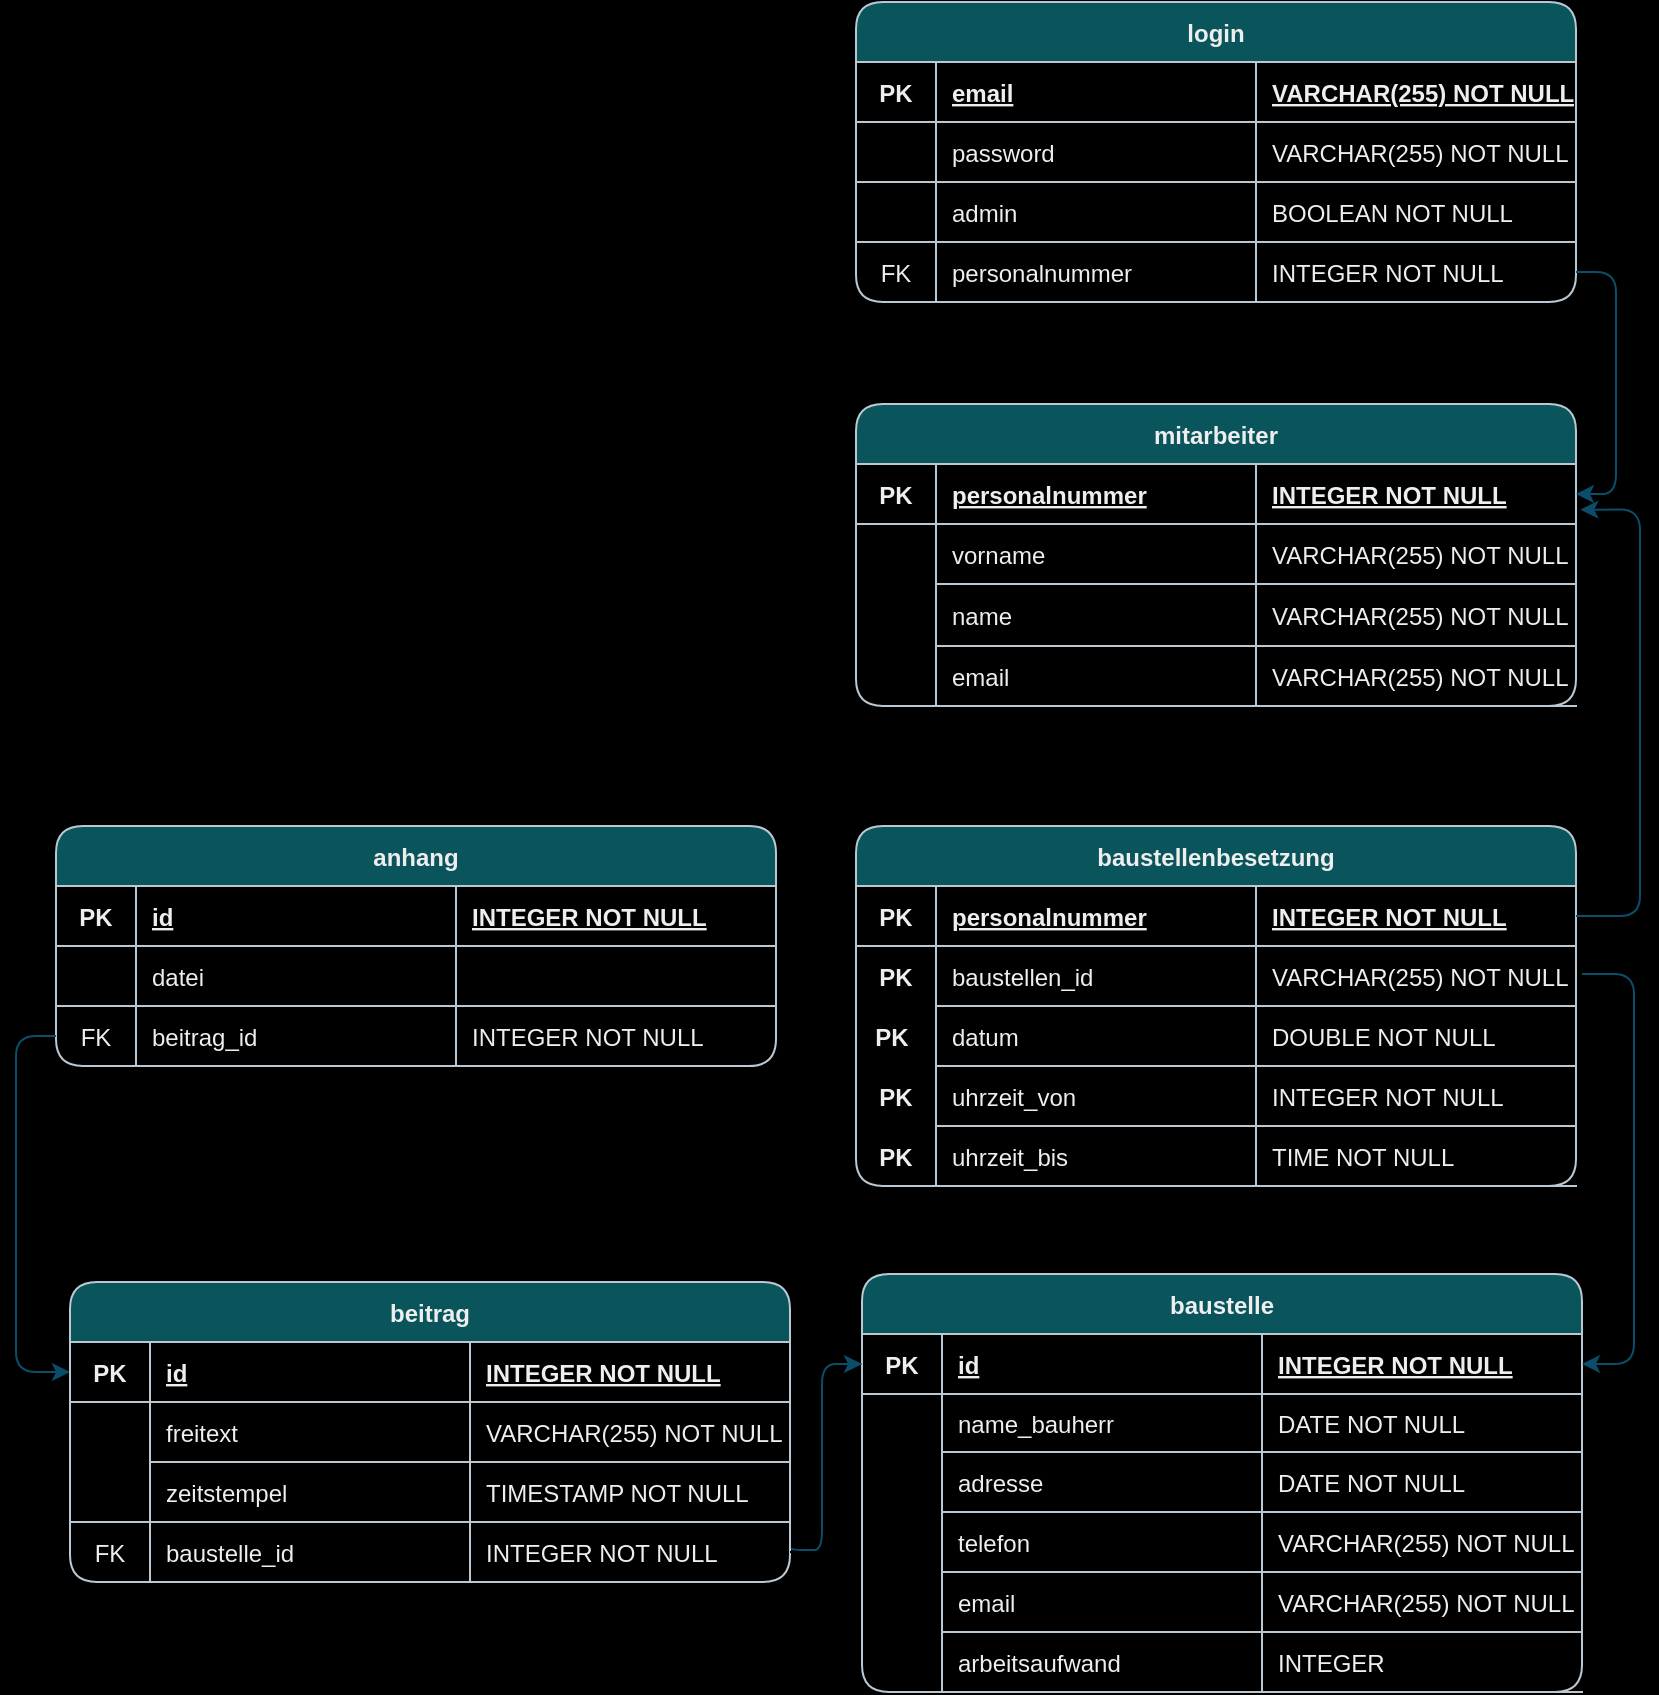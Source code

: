 <mxfile version="24.4.0" type="device">
  <diagram id="R2lEEEUBdFMjLlhIrx00" name="Page-1">
    <mxGraphModel dx="1972" dy="658" grid="0" gridSize="10" guides="1" tooltips="1" connect="1" arrows="1" fold="1" page="1" pageScale="1" pageWidth="850" pageHeight="1100" background="#000000" math="0" shadow="0" extFonts="Permanent Marker^https://fonts.googleapis.com/css?family=Permanent+Marker">
      <root>
        <mxCell id="0" />
        <mxCell id="1" parent="0" />
        <mxCell id="C-vyLk0tnHw3VtMMgP7b-23" value="baustellenbesetzung" style="shape=table;startSize=30;container=1;collapsible=1;childLayout=tableLayout;fixedRows=1;rowLines=0;fontStyle=1;align=center;resizeLast=1;rounded=1;labelBackgroundColor=none;fillColor=#09555B;strokeColor=#BAC8D3;fontColor=#EEEEEE;" parent="1" vertex="1">
          <mxGeometry x="-413" y="439" width="360" height="180" as="geometry" />
        </mxCell>
        <mxCell id="C-vyLk0tnHw3VtMMgP7b-24" value="" style="shape=partialRectangle;collapsible=0;dropTarget=0;pointerEvents=0;fillColor=none;points=[[0,0.5],[1,0.5]];portConstraint=eastwest;top=0;left=0;right=0;bottom=1;rounded=1;labelBackgroundColor=none;strokeColor=#BAC8D3;fontColor=#EEEEEE;" parent="C-vyLk0tnHw3VtMMgP7b-23" vertex="1">
          <mxGeometry y="30" width="360" height="30" as="geometry" />
        </mxCell>
        <mxCell id="C-vyLk0tnHw3VtMMgP7b-25" value="PK" style="shape=partialRectangle;overflow=hidden;connectable=0;fillColor=none;top=0;left=0;bottom=0;right=0;fontStyle=1;rounded=1;labelBackgroundColor=none;strokeColor=#BAC8D3;fontColor=#EEEEEE;" parent="C-vyLk0tnHw3VtMMgP7b-24" vertex="1">
          <mxGeometry width="40" height="30" as="geometry">
            <mxRectangle width="40" height="30" as="alternateBounds" />
          </mxGeometry>
        </mxCell>
        <mxCell id="C-vyLk0tnHw3VtMMgP7b-26" value="personalnummer" style="shape=partialRectangle;overflow=hidden;connectable=0;fillColor=none;top=0;left=0;bottom=0;right=0;align=left;spacingLeft=6;fontStyle=5;rounded=1;labelBackgroundColor=none;strokeColor=#BAC8D3;fontColor=#EEEEEE;" parent="C-vyLk0tnHw3VtMMgP7b-24" vertex="1">
          <mxGeometry x="40" width="160" height="30" as="geometry">
            <mxRectangle width="160" height="30" as="alternateBounds" />
          </mxGeometry>
        </mxCell>
        <mxCell id="0Zc_X7VFtbsIsA87Lz19-14" value="INTEGER NOT NULL" style="shape=partialRectangle;overflow=hidden;connectable=0;fillColor=none;top=0;left=0;bottom=0;right=0;align=left;spacingLeft=6;fontStyle=5;rounded=1;labelBackgroundColor=none;strokeColor=#BAC8D3;fontColor=#EEEEEE;" parent="C-vyLk0tnHw3VtMMgP7b-24" vertex="1">
          <mxGeometry x="200" width="160" height="30" as="geometry">
            <mxRectangle width="160" height="30" as="alternateBounds" />
          </mxGeometry>
        </mxCell>
        <mxCell id="C-vyLk0tnHw3VtMMgP7b-27" value="" style="shape=partialRectangle;collapsible=0;dropTarget=0;pointerEvents=0;fillColor=none;points=[[0,0.5],[1,0.5]];portConstraint=eastwest;top=0;left=0;right=0;bottom=0;rounded=1;labelBackgroundColor=none;strokeColor=#BAC8D3;fontColor=#EEEEEE;" parent="C-vyLk0tnHw3VtMMgP7b-23" vertex="1">
          <mxGeometry y="60" width="360" height="30" as="geometry" />
        </mxCell>
        <mxCell id="C-vyLk0tnHw3VtMMgP7b-28" value="" style="shape=partialRectangle;overflow=hidden;connectable=0;fillColor=none;top=0;left=0;bottom=0;right=0;rounded=1;labelBackgroundColor=none;strokeColor=#BAC8D3;fontColor=#EEEEEE;" parent="C-vyLk0tnHw3VtMMgP7b-27" vertex="1">
          <mxGeometry width="40" height="30" as="geometry">
            <mxRectangle width="40" height="30" as="alternateBounds" />
          </mxGeometry>
        </mxCell>
        <mxCell id="C-vyLk0tnHw3VtMMgP7b-29" value="baustellen_id" style="shape=partialRectangle;overflow=hidden;connectable=0;fillColor=none;top=0;left=0;bottom=1;right=0;align=left;spacingLeft=6;rounded=1;labelBackgroundColor=none;strokeColor=#BAC8D3;fontColor=#EEEEEE;" parent="C-vyLk0tnHw3VtMMgP7b-27" vertex="1">
          <mxGeometry x="40" width="160" height="30" as="geometry">
            <mxRectangle width="160" height="30" as="alternateBounds" />
          </mxGeometry>
        </mxCell>
        <mxCell id="0Zc_X7VFtbsIsA87Lz19-15" value="VARCHAR(255) NOT NULL" style="shape=partialRectangle;overflow=hidden;connectable=0;fillColor=none;top=0;left=0;bottom=1;right=0;align=left;spacingLeft=6;rounded=1;labelBackgroundColor=none;strokeColor=#BAC8D3;fontColor=#EEEEEE;" parent="C-vyLk0tnHw3VtMMgP7b-27" vertex="1">
          <mxGeometry x="200" width="160" height="30" as="geometry">
            <mxRectangle width="160" height="30" as="alternateBounds" />
          </mxGeometry>
        </mxCell>
        <mxCell id="0Zc_X7VFtbsIsA87Lz19-5" style="shape=partialRectangle;collapsible=0;dropTarget=0;pointerEvents=0;fillColor=none;points=[[0,0.5],[1,0.5]];portConstraint=eastwest;top=0;left=0;right=0;bottom=0;rounded=1;labelBackgroundColor=none;strokeColor=#BAC8D3;fontColor=#EEEEEE;" parent="C-vyLk0tnHw3VtMMgP7b-23" vertex="1">
          <mxGeometry y="90" width="360" height="30" as="geometry" />
        </mxCell>
        <mxCell id="0Zc_X7VFtbsIsA87Lz19-6" style="shape=partialRectangle;overflow=hidden;connectable=0;fillColor=none;top=0;left=0;bottom=0;right=0;rounded=1;labelBackgroundColor=none;strokeColor=#BAC8D3;fontColor=#EEEEEE;" parent="0Zc_X7VFtbsIsA87Lz19-5" vertex="1">
          <mxGeometry width="40" height="30" as="geometry">
            <mxRectangle width="40" height="30" as="alternateBounds" />
          </mxGeometry>
        </mxCell>
        <mxCell id="0Zc_X7VFtbsIsA87Lz19-7" value="datum" style="shape=partialRectangle;overflow=hidden;connectable=0;fillColor=none;top=0;left=1;bottom=1;right=0;align=left;spacingLeft=6;rounded=1;labelBackgroundColor=none;strokeColor=#BAC8D3;fontColor=#EEEEEE;" parent="0Zc_X7VFtbsIsA87Lz19-5" vertex="1">
          <mxGeometry x="40" width="160" height="30" as="geometry">
            <mxRectangle width="160" height="30" as="alternateBounds" />
          </mxGeometry>
        </mxCell>
        <mxCell id="0Zc_X7VFtbsIsA87Lz19-16" value="DOUBLE NOT NULL" style="shape=partialRectangle;overflow=hidden;connectable=0;fillColor=none;top=0;left=1;bottom=1;right=0;align=left;spacingLeft=6;rounded=1;labelBackgroundColor=none;strokeColor=#BAC8D3;fontColor=#EEEEEE;" parent="0Zc_X7VFtbsIsA87Lz19-5" vertex="1">
          <mxGeometry x="200" width="160" height="30" as="geometry">
            <mxRectangle width="160" height="30" as="alternateBounds" />
          </mxGeometry>
        </mxCell>
        <mxCell id="VGB2g7cjxylhsWKCkEND-68" style="shape=partialRectangle;collapsible=0;dropTarget=0;pointerEvents=0;fillColor=none;points=[[0,0.5],[1,0.5]];portConstraint=eastwest;top=0;left=0;right=0;bottom=0;rounded=1;labelBackgroundColor=none;strokeColor=#BAC8D3;fontColor=#EEEEEE;" parent="C-vyLk0tnHw3VtMMgP7b-23" vertex="1">
          <mxGeometry y="120" width="360" height="30" as="geometry" />
        </mxCell>
        <mxCell id="VGB2g7cjxylhsWKCkEND-69" style="shape=partialRectangle;overflow=hidden;connectable=0;fillColor=none;top=0;left=0;bottom=0;right=0;rounded=1;labelBackgroundColor=none;strokeColor=#BAC8D3;fontColor=#EEEEEE;" parent="VGB2g7cjxylhsWKCkEND-68" vertex="1">
          <mxGeometry width="40" height="30" as="geometry">
            <mxRectangle width="40" height="30" as="alternateBounds" />
          </mxGeometry>
        </mxCell>
        <mxCell id="VGB2g7cjxylhsWKCkEND-70" value="uhrzeit_von" style="shape=partialRectangle;overflow=hidden;connectable=0;fillColor=none;top=0;left=1;bottom=1;right=0;align=left;spacingLeft=6;rounded=1;labelBackgroundColor=none;strokeColor=#BAC8D3;fontColor=#EEEEEE;" parent="VGB2g7cjxylhsWKCkEND-68" vertex="1">
          <mxGeometry x="40" width="160" height="30" as="geometry">
            <mxRectangle width="160" height="30" as="alternateBounds" />
          </mxGeometry>
        </mxCell>
        <mxCell id="VGB2g7cjxylhsWKCkEND-71" value="INTEGER NOT NULL" style="shape=partialRectangle;overflow=hidden;connectable=0;fillColor=none;top=0;left=1;bottom=1;right=0;align=left;spacingLeft=6;rounded=1;labelBackgroundColor=none;strokeColor=#BAC8D3;fontColor=#EEEEEE;" parent="VGB2g7cjxylhsWKCkEND-68" vertex="1">
          <mxGeometry x="200" width="160" height="30" as="geometry">
            <mxRectangle width="160" height="30" as="alternateBounds" />
          </mxGeometry>
        </mxCell>
        <mxCell id="0Zc_X7VFtbsIsA87Lz19-8" style="shape=partialRectangle;collapsible=0;dropTarget=0;pointerEvents=0;fillColor=none;points=[[0,0.5],[1,0.5]];portConstraint=eastwest;top=0;left=0;right=0;bottom=0;rounded=1;labelBackgroundColor=none;strokeColor=#BAC8D3;fontColor=#EEEEEE;" parent="C-vyLk0tnHw3VtMMgP7b-23" vertex="1">
          <mxGeometry y="150" width="360" height="30" as="geometry" />
        </mxCell>
        <mxCell id="0Zc_X7VFtbsIsA87Lz19-9" style="shape=partialRectangle;overflow=hidden;connectable=0;fillColor=none;top=0;left=0;bottom=0;right=0;rounded=1;labelBackgroundColor=none;strokeColor=#BAC8D3;fontColor=#EEEEEE;" parent="0Zc_X7VFtbsIsA87Lz19-8" vertex="1">
          <mxGeometry width="40" height="30" as="geometry">
            <mxRectangle width="40" height="30" as="alternateBounds" />
          </mxGeometry>
        </mxCell>
        <mxCell id="0Zc_X7VFtbsIsA87Lz19-10" value="uhrzeit_bis" style="shape=partialRectangle;overflow=hidden;connectable=0;fillColor=none;top=0;left=0;bottom=1;right=0;align=left;spacingLeft=6;rounded=1;labelBackgroundColor=none;strokeColor=#BAC8D3;fontColor=#EEEEEE;" parent="0Zc_X7VFtbsIsA87Lz19-8" vertex="1">
          <mxGeometry x="40" width="160" height="30" as="geometry">
            <mxRectangle width="160" height="30" as="alternateBounds" />
          </mxGeometry>
        </mxCell>
        <mxCell id="0Zc_X7VFtbsIsA87Lz19-17" value="TIME NOT NULL" style="shape=partialRectangle;overflow=hidden;connectable=0;fillColor=none;top=0;left=0;bottom=1;right=0;align=left;spacingLeft=6;rounded=1;labelBackgroundColor=none;strokeColor=#BAC8D3;fontColor=#EEEEEE;" parent="0Zc_X7VFtbsIsA87Lz19-8" vertex="1">
          <mxGeometry x="200" width="160" height="30" as="geometry">
            <mxRectangle width="160" height="30" as="alternateBounds" />
          </mxGeometry>
        </mxCell>
        <mxCell id="0Zc_X7VFtbsIsA87Lz19-22" value="login" style="shape=table;startSize=30;container=1;collapsible=1;childLayout=tableLayout;fixedRows=1;rowLines=0;fontStyle=1;align=center;resizeLast=1;rounded=1;labelBackgroundColor=none;fillColor=#09555B;strokeColor=#BAC8D3;fontColor=#EEEEEE;" parent="1" vertex="1">
          <mxGeometry x="-413" y="27" width="360" height="150" as="geometry" />
        </mxCell>
        <mxCell id="0Zc_X7VFtbsIsA87Lz19-23" value="" style="shape=partialRectangle;collapsible=0;dropTarget=0;pointerEvents=0;fillColor=none;points=[[0,0.5],[1,0.5]];portConstraint=eastwest;top=0;left=0;right=0;bottom=1;rounded=1;labelBackgroundColor=none;strokeColor=#BAC8D3;fontColor=#EEEEEE;" parent="0Zc_X7VFtbsIsA87Lz19-22" vertex="1">
          <mxGeometry y="30" width="360" height="30" as="geometry" />
        </mxCell>
        <mxCell id="0Zc_X7VFtbsIsA87Lz19-24" value="PK" style="shape=partialRectangle;overflow=hidden;connectable=0;fillColor=none;top=0;left=0;bottom=0;right=0;fontStyle=1;rounded=1;labelBackgroundColor=none;strokeColor=#BAC8D3;fontColor=#EEEEEE;" parent="0Zc_X7VFtbsIsA87Lz19-23" vertex="1">
          <mxGeometry width="40" height="30" as="geometry">
            <mxRectangle width="40" height="30" as="alternateBounds" />
          </mxGeometry>
        </mxCell>
        <mxCell id="0Zc_X7VFtbsIsA87Lz19-25" value="email" style="shape=partialRectangle;overflow=hidden;connectable=0;fillColor=none;top=0;left=0;bottom=0;right=0;align=left;spacingLeft=6;fontStyle=5;rounded=1;labelBackgroundColor=none;strokeColor=#BAC8D3;fontColor=#EEEEEE;" parent="0Zc_X7VFtbsIsA87Lz19-23" vertex="1">
          <mxGeometry x="40" width="160" height="30" as="geometry">
            <mxRectangle width="160" height="30" as="alternateBounds" />
          </mxGeometry>
        </mxCell>
        <mxCell id="0Zc_X7VFtbsIsA87Lz19-26" value="VARCHAR(255) NOT NULL" style="shape=partialRectangle;overflow=hidden;connectable=0;fillColor=none;top=0;left=0;bottom=0;right=0;align=left;spacingLeft=6;fontStyle=5;rounded=1;labelBackgroundColor=none;strokeColor=#BAC8D3;fontColor=#EEEEEE;" parent="0Zc_X7VFtbsIsA87Lz19-23" vertex="1">
          <mxGeometry x="200" width="160" height="30" as="geometry">
            <mxRectangle width="160" height="30" as="alternateBounds" />
          </mxGeometry>
        </mxCell>
        <mxCell id="0Zc_X7VFtbsIsA87Lz19-27" value="" style="shape=partialRectangle;collapsible=0;dropTarget=0;pointerEvents=0;fillColor=none;points=[[0,0.5],[1,0.5]];portConstraint=eastwest;top=0;left=0;right=0;bottom=0;rounded=1;labelBackgroundColor=none;strokeColor=#BAC8D3;fontColor=#EEEEEE;" parent="0Zc_X7VFtbsIsA87Lz19-22" vertex="1">
          <mxGeometry y="60" width="360" height="30" as="geometry" />
        </mxCell>
        <mxCell id="0Zc_X7VFtbsIsA87Lz19-28" value="" style="shape=partialRectangle;overflow=hidden;connectable=0;fillColor=none;top=0;left=0;bottom=0;right=0;rounded=1;labelBackgroundColor=none;strokeColor=#BAC8D3;fontColor=#EEEEEE;" parent="0Zc_X7VFtbsIsA87Lz19-27" vertex="1">
          <mxGeometry width="40" height="30" as="geometry">
            <mxRectangle width="40" height="30" as="alternateBounds" />
          </mxGeometry>
        </mxCell>
        <mxCell id="0Zc_X7VFtbsIsA87Lz19-29" value="password" style="shape=partialRectangle;overflow=hidden;connectable=0;fillColor=none;top=0;left=0;bottom=1;right=0;align=left;spacingLeft=6;rounded=1;labelBackgroundColor=none;strokeColor=#BAC8D3;fontColor=#EEEEEE;" parent="0Zc_X7VFtbsIsA87Lz19-27" vertex="1">
          <mxGeometry x="40" width="160" height="30" as="geometry">
            <mxRectangle width="160" height="30" as="alternateBounds" />
          </mxGeometry>
        </mxCell>
        <mxCell id="0Zc_X7VFtbsIsA87Lz19-30" value="VARCHAR(255) NOT NULL" style="shape=partialRectangle;overflow=hidden;connectable=0;fillColor=none;top=0;left=0;bottom=0;right=0;align=left;spacingLeft=6;rounded=1;labelBackgroundColor=none;strokeColor=#BAC8D3;fontColor=#EEEEEE;" parent="0Zc_X7VFtbsIsA87Lz19-27" vertex="1">
          <mxGeometry x="200" width="160" height="30" as="geometry">
            <mxRectangle width="160" height="30" as="alternateBounds" />
          </mxGeometry>
        </mxCell>
        <mxCell id="MoYVeLW_fNmjPZLCj1pg-9" style="shape=partialRectangle;collapsible=0;dropTarget=0;pointerEvents=0;fillColor=none;points=[[0,0.5],[1,0.5]];portConstraint=eastwest;top=0;left=0;right=0;bottom=0;rounded=1;labelBackgroundColor=none;strokeColor=#BAC8D3;fontColor=#EEEEEE;" parent="0Zc_X7VFtbsIsA87Lz19-22" vertex="1">
          <mxGeometry y="90" width="360" height="30" as="geometry" />
        </mxCell>
        <mxCell id="MoYVeLW_fNmjPZLCj1pg-10" style="shape=partialRectangle;overflow=hidden;connectable=0;fillColor=none;top=1;left=0;bottom=0;right=0;rounded=1;labelBackgroundColor=none;strokeColor=#BAC8D3;fontColor=#EEEEEE;" parent="MoYVeLW_fNmjPZLCj1pg-9" vertex="1">
          <mxGeometry width="40" height="30" as="geometry">
            <mxRectangle width="40" height="30" as="alternateBounds" />
          </mxGeometry>
        </mxCell>
        <mxCell id="MoYVeLW_fNmjPZLCj1pg-11" value="admin" style="shape=partialRectangle;overflow=hidden;connectable=0;fillColor=none;top=1;left=0;bottom=1;right=0;align=left;spacingLeft=6;rounded=1;labelBackgroundColor=none;strokeColor=#BAC8D3;fontColor=#EEEEEE;" parent="MoYVeLW_fNmjPZLCj1pg-9" vertex="1">
          <mxGeometry x="40" width="160" height="30" as="geometry">
            <mxRectangle width="160" height="30" as="alternateBounds" />
          </mxGeometry>
        </mxCell>
        <mxCell id="MoYVeLW_fNmjPZLCj1pg-12" value="BOOLEAN NOT NULL" style="shape=partialRectangle;overflow=hidden;connectable=0;fillColor=none;top=1;left=0;bottom=0;right=0;align=left;spacingLeft=6;rounded=1;labelBackgroundColor=none;strokeColor=#BAC8D3;fontColor=#EEEEEE;" parent="MoYVeLW_fNmjPZLCj1pg-9" vertex="1">
          <mxGeometry x="200" width="160" height="30" as="geometry">
            <mxRectangle width="160" height="30" as="alternateBounds" />
          </mxGeometry>
        </mxCell>
        <mxCell id="MoYVeLW_fNmjPZLCj1pg-5" style="shape=partialRectangle;collapsible=0;dropTarget=0;pointerEvents=0;fillColor=none;points=[[0,0.5],[1,0.5]];portConstraint=eastwest;top=0;left=0;right=0;bottom=0;rounded=1;labelBackgroundColor=none;strokeColor=#BAC8D3;fontColor=#EEEEEE;" parent="0Zc_X7VFtbsIsA87Lz19-22" vertex="1">
          <mxGeometry y="120" width="360" height="30" as="geometry" />
        </mxCell>
        <mxCell id="MoYVeLW_fNmjPZLCj1pg-6" value="FK" style="shape=partialRectangle;overflow=hidden;connectable=0;fillColor=none;top=1;left=0;bottom=0;right=0;rounded=1;labelBackgroundColor=none;strokeColor=#BAC8D3;fontColor=#EEEEEE;" parent="MoYVeLW_fNmjPZLCj1pg-5" vertex="1">
          <mxGeometry width="40" height="30" as="geometry">
            <mxRectangle width="40" height="30" as="alternateBounds" />
          </mxGeometry>
        </mxCell>
        <mxCell id="MoYVeLW_fNmjPZLCj1pg-7" value="personalnummer" style="shape=partialRectangle;overflow=hidden;connectable=0;fillColor=none;top=1;left=0;bottom=1;right=0;align=left;spacingLeft=6;rounded=1;labelBackgroundColor=none;strokeColor=#BAC8D3;fontColor=#EEEEEE;" parent="MoYVeLW_fNmjPZLCj1pg-5" vertex="1">
          <mxGeometry x="40" width="160" height="30" as="geometry">
            <mxRectangle width="160" height="30" as="alternateBounds" />
          </mxGeometry>
        </mxCell>
        <mxCell id="MoYVeLW_fNmjPZLCj1pg-8" value="INTEGER NOT NULL" style="shape=partialRectangle;overflow=hidden;connectable=0;fillColor=none;top=1;left=0;bottom=0;right=0;align=left;spacingLeft=6;rounded=1;labelBackgroundColor=none;strokeColor=#BAC8D3;fontColor=#EEEEEE;" parent="MoYVeLW_fNmjPZLCj1pg-5" vertex="1">
          <mxGeometry x="200" width="160" height="30" as="geometry">
            <mxRectangle width="160" height="30" as="alternateBounds" />
          </mxGeometry>
        </mxCell>
        <mxCell id="0Zc_X7VFtbsIsA87Lz19-43" value="mitarbeiter" style="shape=table;startSize=30;container=1;collapsible=1;childLayout=tableLayout;fixedRows=1;rowLines=0;fontStyle=1;align=center;resizeLast=1;rounded=1;labelBackgroundColor=none;fillColor=#09555B;strokeColor=#BAC8D3;fontColor=#EEEEEE;" parent="1" vertex="1">
          <mxGeometry x="-413" y="228" width="360" height="151" as="geometry" />
        </mxCell>
        <mxCell id="0Zc_X7VFtbsIsA87Lz19-44" value="" style="shape=partialRectangle;collapsible=0;dropTarget=0;pointerEvents=0;fillColor=none;points=[[0,0.5],[1,0.5]];portConstraint=eastwest;top=0;left=0;right=0;bottom=1;rounded=1;labelBackgroundColor=none;strokeColor=#BAC8D3;fontColor=#EEEEEE;" parent="0Zc_X7VFtbsIsA87Lz19-43" vertex="1">
          <mxGeometry y="30" width="360" height="30" as="geometry" />
        </mxCell>
        <mxCell id="0Zc_X7VFtbsIsA87Lz19-45" value="PK" style="shape=partialRectangle;overflow=hidden;connectable=0;fillColor=none;top=0;left=0;bottom=0;right=0;fontStyle=1;rounded=1;labelBackgroundColor=none;strokeColor=#BAC8D3;fontColor=#EEEEEE;" parent="0Zc_X7VFtbsIsA87Lz19-44" vertex="1">
          <mxGeometry width="40" height="30" as="geometry">
            <mxRectangle width="40" height="30" as="alternateBounds" />
          </mxGeometry>
        </mxCell>
        <mxCell id="0Zc_X7VFtbsIsA87Lz19-46" value="personalnummer" style="shape=partialRectangle;overflow=hidden;connectable=0;fillColor=none;top=0;left=0;bottom=0;right=0;align=left;spacingLeft=6;fontStyle=5;rounded=1;labelBackgroundColor=none;strokeColor=#BAC8D3;fontColor=#EEEEEE;" parent="0Zc_X7VFtbsIsA87Lz19-44" vertex="1">
          <mxGeometry x="40" width="160" height="30" as="geometry">
            <mxRectangle width="160" height="30" as="alternateBounds" />
          </mxGeometry>
        </mxCell>
        <mxCell id="0Zc_X7VFtbsIsA87Lz19-47" value="INTEGER NOT NULL" style="shape=partialRectangle;overflow=hidden;connectable=0;fillColor=none;top=0;left=0;bottom=0;right=0;align=left;spacingLeft=6;fontStyle=5;rounded=1;labelBackgroundColor=none;strokeColor=#BAC8D3;fontColor=#EEEEEE;" parent="0Zc_X7VFtbsIsA87Lz19-44" vertex="1">
          <mxGeometry x="200" width="160" height="30" as="geometry">
            <mxRectangle width="160" height="30" as="alternateBounds" />
          </mxGeometry>
        </mxCell>
        <mxCell id="0Zc_X7VFtbsIsA87Lz19-48" value="" style="shape=partialRectangle;collapsible=0;dropTarget=0;pointerEvents=0;fillColor=none;points=[[0,0.5],[1,0.5]];portConstraint=eastwest;top=0;left=0;right=0;bottom=0;rounded=1;labelBackgroundColor=none;strokeColor=#BAC8D3;fontColor=#EEEEEE;" parent="0Zc_X7VFtbsIsA87Lz19-43" vertex="1">
          <mxGeometry y="60" width="360" height="30" as="geometry" />
        </mxCell>
        <mxCell id="0Zc_X7VFtbsIsA87Lz19-49" value="" style="shape=partialRectangle;overflow=hidden;connectable=0;fillColor=none;top=0;left=0;bottom=0;right=0;rounded=1;labelBackgroundColor=none;strokeColor=#BAC8D3;fontColor=#EEEEEE;" parent="0Zc_X7VFtbsIsA87Lz19-48" vertex="1">
          <mxGeometry width="40" height="30" as="geometry">
            <mxRectangle width="40" height="30" as="alternateBounds" />
          </mxGeometry>
        </mxCell>
        <mxCell id="0Zc_X7VFtbsIsA87Lz19-50" value="vorname" style="shape=partialRectangle;overflow=hidden;connectable=0;fillColor=none;top=0;left=0;bottom=1;right=0;align=left;spacingLeft=6;rounded=1;labelBackgroundColor=none;strokeColor=#BAC8D3;fontColor=#EEEEEE;" parent="0Zc_X7VFtbsIsA87Lz19-48" vertex="1">
          <mxGeometry x="40" width="160" height="30" as="geometry">
            <mxRectangle width="160" height="30" as="alternateBounds" />
          </mxGeometry>
        </mxCell>
        <mxCell id="0Zc_X7VFtbsIsA87Lz19-51" value="VARCHAR(255) NOT NULL" style="shape=partialRectangle;overflow=hidden;connectable=0;fillColor=none;top=0;left=0;bottom=1;right=0;align=left;spacingLeft=6;rounded=1;labelBackgroundColor=none;strokeColor=#BAC8D3;fontColor=#EEEEEE;" parent="0Zc_X7VFtbsIsA87Lz19-48" vertex="1">
          <mxGeometry x="200" width="160" height="30" as="geometry">
            <mxRectangle width="160" height="30" as="alternateBounds" />
          </mxGeometry>
        </mxCell>
        <mxCell id="0Zc_X7VFtbsIsA87Lz19-52" style="shape=partialRectangle;collapsible=0;dropTarget=0;pointerEvents=0;fillColor=none;points=[[0,0.5],[1,0.5]];portConstraint=eastwest;top=0;left=0;right=0;bottom=0;rounded=1;labelBackgroundColor=none;strokeColor=#BAC8D3;fontColor=#EEEEEE;" parent="0Zc_X7VFtbsIsA87Lz19-43" vertex="1">
          <mxGeometry y="90" width="360" height="31" as="geometry" />
        </mxCell>
        <mxCell id="0Zc_X7VFtbsIsA87Lz19-53" style="shape=partialRectangle;overflow=hidden;connectable=0;fillColor=none;top=0;left=0;bottom=0;right=0;rounded=1;labelBackgroundColor=none;strokeColor=#BAC8D3;fontColor=#EEEEEE;" parent="0Zc_X7VFtbsIsA87Lz19-52" vertex="1">
          <mxGeometry width="40" height="31" as="geometry">
            <mxRectangle width="40" height="31" as="alternateBounds" />
          </mxGeometry>
        </mxCell>
        <mxCell id="0Zc_X7VFtbsIsA87Lz19-54" value="name" style="shape=partialRectangle;overflow=hidden;connectable=0;fillColor=none;top=0;left=1;bottom=1;right=0;align=left;spacingLeft=6;rounded=1;labelBackgroundColor=none;strokeColor=#BAC8D3;fontColor=#EEEEEE;" parent="0Zc_X7VFtbsIsA87Lz19-52" vertex="1">
          <mxGeometry x="40" width="160" height="31" as="geometry">
            <mxRectangle width="160" height="31" as="alternateBounds" />
          </mxGeometry>
        </mxCell>
        <mxCell id="0Zc_X7VFtbsIsA87Lz19-55" value="VARCHAR(255) NOT NULL" style="shape=partialRectangle;overflow=hidden;connectable=0;fillColor=none;top=0;left=1;bottom=1;right=0;align=left;spacingLeft=6;rounded=1;labelBackgroundColor=none;strokeColor=#BAC8D3;fontColor=#EEEEEE;" parent="0Zc_X7VFtbsIsA87Lz19-52" vertex="1">
          <mxGeometry x="200" width="160" height="31" as="geometry">
            <mxRectangle width="160" height="31" as="alternateBounds" />
          </mxGeometry>
        </mxCell>
        <mxCell id="0Zc_X7VFtbsIsA87Lz19-56" style="shape=partialRectangle;collapsible=0;dropTarget=0;pointerEvents=0;fillColor=none;points=[[0,0.5],[1,0.5]];portConstraint=eastwest;top=0;left=0;right=0;bottom=0;rounded=1;labelBackgroundColor=none;strokeColor=#BAC8D3;fontColor=#EEEEEE;" parent="0Zc_X7VFtbsIsA87Lz19-43" vertex="1">
          <mxGeometry y="121" width="360" height="30" as="geometry" />
        </mxCell>
        <mxCell id="0Zc_X7VFtbsIsA87Lz19-57" style="shape=partialRectangle;overflow=hidden;connectable=0;fillColor=none;top=0;left=0;bottom=0;right=0;rounded=1;labelBackgroundColor=none;strokeColor=#BAC8D3;fontColor=#EEEEEE;" parent="0Zc_X7VFtbsIsA87Lz19-56" vertex="1">
          <mxGeometry width="40" height="30" as="geometry">
            <mxRectangle width="40" height="30" as="alternateBounds" />
          </mxGeometry>
        </mxCell>
        <mxCell id="0Zc_X7VFtbsIsA87Lz19-58" value="email" style="shape=partialRectangle;overflow=hidden;connectable=0;fillColor=none;top=0;left=0;bottom=1;right=0;align=left;spacingLeft=6;rounded=1;labelBackgroundColor=none;strokeColor=#BAC8D3;fontColor=#EEEEEE;" parent="0Zc_X7VFtbsIsA87Lz19-56" vertex="1">
          <mxGeometry x="40" width="160" height="30" as="geometry">
            <mxRectangle width="160" height="30" as="alternateBounds" />
          </mxGeometry>
        </mxCell>
        <mxCell id="0Zc_X7VFtbsIsA87Lz19-59" value="VARCHAR(255) NOT NULL" style="shape=partialRectangle;overflow=hidden;connectable=0;fillColor=none;top=0;left=0;bottom=1;right=0;align=left;spacingLeft=6;rounded=1;labelBackgroundColor=none;strokeColor=#BAC8D3;fontColor=#EEEEEE;" parent="0Zc_X7VFtbsIsA87Lz19-56" vertex="1">
          <mxGeometry x="200" width="160" height="30" as="geometry">
            <mxRectangle width="160" height="30" as="alternateBounds" />
          </mxGeometry>
        </mxCell>
        <mxCell id="VGB2g7cjxylhsWKCkEND-98" style="edgeStyle=orthogonalEdgeStyle;rounded=1;orthogonalLoop=1;jettySize=auto;html=1;exitX=1;exitY=0.5;exitDx=0;exitDy=0;entryX=1;entryY=0.5;entryDx=0;entryDy=0;labelBackgroundColor=none;strokeColor=#0B4D6A;fontColor=default;" parent="1" source="0Zc_X7VFtbsIsA87Lz19-68" target="C-vyLk0tnHw3VtMMgP7b-24" edge="1">
          <mxGeometry relative="1" as="geometry" />
        </mxCell>
        <mxCell id="MoYVeLW_fNmjPZLCj1pg-17" style="edgeStyle=orthogonalEdgeStyle;rounded=1;orthogonalLoop=1;jettySize=auto;html=1;exitX=1;exitY=0.5;exitDx=0;exitDy=0;entryX=1;entryY=0.5;entryDx=0;entryDy=0;strokeColor=#0B4D6A;" parent="1" source="MoYVeLW_fNmjPZLCj1pg-5" target="0Zc_X7VFtbsIsA87Lz19-44" edge="1">
          <mxGeometry relative="1" as="geometry" />
        </mxCell>
        <mxCell id="p_KcV6JtDBuYr08uGPW6-1" value="anhang" style="shape=table;startSize=30;container=1;collapsible=1;childLayout=tableLayout;fixedRows=1;rowLines=0;fontStyle=1;align=center;resizeLast=1;rounded=1;labelBackgroundColor=none;fillColor=#09555B;strokeColor=#BAC8D3;fontColor=#EEEEEE;" parent="1" vertex="1">
          <mxGeometry x="-813" y="439" width="360" height="120" as="geometry" />
        </mxCell>
        <mxCell id="p_KcV6JtDBuYr08uGPW6-2" value="" style="shape=partialRectangle;collapsible=0;dropTarget=0;pointerEvents=0;fillColor=none;points=[[0,0.5],[1,0.5]];portConstraint=eastwest;top=0;left=0;right=0;bottom=1;rounded=1;labelBackgroundColor=none;strokeColor=#BAC8D3;fontColor=#EEEEEE;" parent="p_KcV6JtDBuYr08uGPW6-1" vertex="1">
          <mxGeometry y="30" width="360" height="30" as="geometry" />
        </mxCell>
        <mxCell id="p_KcV6JtDBuYr08uGPW6-3" value="PK" style="shape=partialRectangle;overflow=hidden;connectable=0;fillColor=none;top=0;left=0;bottom=0;right=0;fontStyle=1;rounded=1;labelBackgroundColor=none;strokeColor=#BAC8D3;fontColor=#EEEEEE;" parent="p_KcV6JtDBuYr08uGPW6-2" vertex="1">
          <mxGeometry width="40" height="30" as="geometry">
            <mxRectangle width="40" height="30" as="alternateBounds" />
          </mxGeometry>
        </mxCell>
        <mxCell id="p_KcV6JtDBuYr08uGPW6-4" value="id" style="shape=partialRectangle;overflow=hidden;connectable=0;fillColor=none;top=0;left=0;bottom=0;right=0;align=left;spacingLeft=6;fontStyle=5;rounded=1;labelBackgroundColor=none;strokeColor=#BAC8D3;fontColor=#EEEEEE;" parent="p_KcV6JtDBuYr08uGPW6-2" vertex="1">
          <mxGeometry x="40" width="160" height="30" as="geometry">
            <mxRectangle width="160" height="30" as="alternateBounds" />
          </mxGeometry>
        </mxCell>
        <mxCell id="p_KcV6JtDBuYr08uGPW6-5" value="INTEGER NOT NULL" style="shape=partialRectangle;overflow=hidden;connectable=0;fillColor=none;top=0;left=0;bottom=0;right=0;align=left;spacingLeft=6;fontStyle=5;rounded=1;labelBackgroundColor=none;strokeColor=#BAC8D3;fontColor=#EEEEEE;" parent="p_KcV6JtDBuYr08uGPW6-2" vertex="1">
          <mxGeometry x="200" width="160" height="30" as="geometry">
            <mxRectangle width="160" height="30" as="alternateBounds" />
          </mxGeometry>
        </mxCell>
        <mxCell id="p_KcV6JtDBuYr08uGPW6-6" value="" style="shape=partialRectangle;collapsible=0;dropTarget=0;pointerEvents=0;fillColor=none;points=[[0,0.5],[1,0.5]];portConstraint=eastwest;top=0;left=0;right=0;bottom=0;rounded=1;labelBackgroundColor=none;strokeColor=#BAC8D3;fontColor=#EEEEEE;" parent="p_KcV6JtDBuYr08uGPW6-1" vertex="1">
          <mxGeometry y="60" width="360" height="30" as="geometry" />
        </mxCell>
        <mxCell id="p_KcV6JtDBuYr08uGPW6-7" value="" style="shape=partialRectangle;overflow=hidden;connectable=0;fillColor=none;top=0;left=0;bottom=0;right=0;rounded=1;labelBackgroundColor=none;strokeColor=#BAC8D3;fontColor=#EEEEEE;" parent="p_KcV6JtDBuYr08uGPW6-6" vertex="1">
          <mxGeometry width="40" height="30" as="geometry">
            <mxRectangle width="40" height="30" as="alternateBounds" />
          </mxGeometry>
        </mxCell>
        <mxCell id="p_KcV6JtDBuYr08uGPW6-8" value="datei" style="shape=partialRectangle;overflow=hidden;connectable=0;fillColor=none;top=0;left=0;bottom=1;right=0;align=left;spacingLeft=6;rounded=1;labelBackgroundColor=none;strokeColor=#BAC8D3;fontColor=#EEEEEE;" parent="p_KcV6JtDBuYr08uGPW6-6" vertex="1">
          <mxGeometry x="40" width="160" height="30" as="geometry">
            <mxRectangle width="160" height="30" as="alternateBounds" />
          </mxGeometry>
        </mxCell>
        <mxCell id="p_KcV6JtDBuYr08uGPW6-9" value="" style="shape=partialRectangle;overflow=hidden;connectable=0;fillColor=none;top=0;left=0;bottom=1;right=0;align=left;spacingLeft=6;rounded=1;labelBackgroundColor=none;strokeColor=#BAC8D3;fontColor=#EEEEEE;" parent="p_KcV6JtDBuYr08uGPW6-6" vertex="1">
          <mxGeometry x="200" width="160" height="30" as="geometry">
            <mxRectangle width="160" height="30" as="alternateBounds" />
          </mxGeometry>
        </mxCell>
        <mxCell id="p_KcV6JtDBuYr08uGPW6-18" style="shape=partialRectangle;collapsible=0;dropTarget=0;pointerEvents=0;fillColor=none;points=[[0,0.5],[1,0.5]];portConstraint=eastwest;top=0;left=0;right=0;bottom=0;rounded=1;labelBackgroundColor=none;strokeColor=#BAC8D3;fontColor=#EEEEEE;" parent="p_KcV6JtDBuYr08uGPW6-1" vertex="1">
          <mxGeometry y="90" width="360" height="30" as="geometry" />
        </mxCell>
        <mxCell id="p_KcV6JtDBuYr08uGPW6-19" value="FK" style="shape=partialRectangle;overflow=hidden;connectable=0;fillColor=none;top=1;left=0;bottom=0;right=0;rounded=1;labelBackgroundColor=none;strokeColor=#BAC8D3;fontColor=#EEEEEE;" parent="p_KcV6JtDBuYr08uGPW6-18" vertex="1">
          <mxGeometry width="40" height="30" as="geometry">
            <mxRectangle width="40" height="30" as="alternateBounds" />
          </mxGeometry>
        </mxCell>
        <mxCell id="p_KcV6JtDBuYr08uGPW6-20" value="beitrag_id" style="shape=partialRectangle;overflow=hidden;connectable=0;fillColor=none;top=0;left=0;bottom=1;right=0;align=left;spacingLeft=6;rounded=1;labelBackgroundColor=none;strokeColor=#BAC8D3;fontColor=#EEEEEE;" parent="p_KcV6JtDBuYr08uGPW6-18" vertex="1">
          <mxGeometry x="40" width="160" height="30" as="geometry">
            <mxRectangle width="160" height="30" as="alternateBounds" />
          </mxGeometry>
        </mxCell>
        <mxCell id="p_KcV6JtDBuYr08uGPW6-21" value="INTEGER NOT NULL" style="shape=partialRectangle;overflow=hidden;connectable=0;fillColor=none;top=0;left=0;bottom=0;right=0;align=left;spacingLeft=6;rounded=1;labelBackgroundColor=none;strokeColor=#BAC8D3;fontColor=#EEEEEE;" parent="p_KcV6JtDBuYr08uGPW6-18" vertex="1">
          <mxGeometry x="200" width="160" height="30" as="geometry">
            <mxRectangle width="160" height="30" as="alternateBounds" />
          </mxGeometry>
        </mxCell>
        <mxCell id="p_KcV6JtDBuYr08uGPW6-23" style="edgeStyle=orthogonalEdgeStyle;rounded=1;orthogonalLoop=1;jettySize=auto;html=1;exitX=0;exitY=0.5;exitDx=0;exitDy=0;strokeColor=#0B4D6A;entryX=0;entryY=0.5;entryDx=0;entryDy=0;" parent="1" source="p_KcV6JtDBuYr08uGPW6-18" target="p_KcV6JtDBuYr08uGPW6-25" edge="1">
          <mxGeometry relative="1" as="geometry">
            <mxPoint x="-837.0" y="543" as="sourcePoint" />
            <mxPoint x="-830" y="711" as="targetPoint" />
          </mxGeometry>
        </mxCell>
        <mxCell id="p_KcV6JtDBuYr08uGPW6-24" value="beitrag" style="shape=table;startSize=30;container=1;collapsible=1;childLayout=tableLayout;fixedRows=1;rowLines=0;fontStyle=1;align=center;resizeLast=1;rounded=1;labelBackgroundColor=none;fillColor=#09555B;strokeColor=#BAC8D3;fontColor=#EEEEEE;" parent="1" vertex="1">
          <mxGeometry x="-806" y="667" width="360" height="150" as="geometry" />
        </mxCell>
        <mxCell id="p_KcV6JtDBuYr08uGPW6-25" value="" style="shape=partialRectangle;collapsible=0;dropTarget=0;pointerEvents=0;fillColor=none;points=[[0,0.5],[1,0.5]];portConstraint=eastwest;top=0;left=0;right=0;bottom=1;rounded=1;labelBackgroundColor=none;strokeColor=#BAC8D3;fontColor=#EEEEEE;" parent="p_KcV6JtDBuYr08uGPW6-24" vertex="1">
          <mxGeometry y="30" width="360" height="30" as="geometry" />
        </mxCell>
        <mxCell id="p_KcV6JtDBuYr08uGPW6-26" value="PK" style="shape=partialRectangle;overflow=hidden;connectable=0;fillColor=none;top=0;left=0;bottom=0;right=0;fontStyle=1;rounded=1;labelBackgroundColor=none;strokeColor=#BAC8D3;fontColor=#EEEEEE;" parent="p_KcV6JtDBuYr08uGPW6-25" vertex="1">
          <mxGeometry width="40" height="30" as="geometry">
            <mxRectangle width="40" height="30" as="alternateBounds" />
          </mxGeometry>
        </mxCell>
        <mxCell id="p_KcV6JtDBuYr08uGPW6-27" value="id" style="shape=partialRectangle;overflow=hidden;connectable=0;fillColor=none;top=0;left=0;bottom=0;right=0;align=left;spacingLeft=6;fontStyle=5;rounded=1;labelBackgroundColor=none;strokeColor=#BAC8D3;fontColor=#EEEEEE;" parent="p_KcV6JtDBuYr08uGPW6-25" vertex="1">
          <mxGeometry x="40" width="160" height="30" as="geometry">
            <mxRectangle width="160" height="30" as="alternateBounds" />
          </mxGeometry>
        </mxCell>
        <mxCell id="p_KcV6JtDBuYr08uGPW6-28" value="INTEGER NOT NULL" style="shape=partialRectangle;overflow=hidden;connectable=0;fillColor=none;top=0;left=0;bottom=0;right=0;align=left;spacingLeft=6;fontStyle=5;rounded=1;labelBackgroundColor=none;strokeColor=#BAC8D3;fontColor=#EEEEEE;" parent="p_KcV6JtDBuYr08uGPW6-25" vertex="1">
          <mxGeometry x="200" width="160" height="30" as="geometry">
            <mxRectangle width="160" height="30" as="alternateBounds" />
          </mxGeometry>
        </mxCell>
        <mxCell id="p_KcV6JtDBuYr08uGPW6-29" value="" style="shape=partialRectangle;collapsible=0;dropTarget=0;pointerEvents=0;fillColor=none;points=[[0,0.5],[1,0.5]];portConstraint=eastwest;top=0;left=0;right=0;bottom=0;rounded=1;labelBackgroundColor=none;strokeColor=#BAC8D3;fontColor=#EEEEEE;" parent="p_KcV6JtDBuYr08uGPW6-24" vertex="1">
          <mxGeometry y="60" width="360" height="30" as="geometry" />
        </mxCell>
        <mxCell id="p_KcV6JtDBuYr08uGPW6-30" value="" style="shape=partialRectangle;overflow=hidden;connectable=0;fillColor=none;top=0;left=0;bottom=0;right=0;rounded=1;labelBackgroundColor=none;strokeColor=#BAC8D3;fontColor=#EEEEEE;" parent="p_KcV6JtDBuYr08uGPW6-29" vertex="1">
          <mxGeometry width="40" height="30" as="geometry">
            <mxRectangle width="40" height="30" as="alternateBounds" />
          </mxGeometry>
        </mxCell>
        <mxCell id="p_KcV6JtDBuYr08uGPW6-31" value="freitext" style="shape=partialRectangle;overflow=hidden;connectable=0;fillColor=none;top=0;left=0;bottom=1;right=0;align=left;spacingLeft=6;rounded=1;labelBackgroundColor=none;strokeColor=#BAC8D3;fontColor=#EEEEEE;" parent="p_KcV6JtDBuYr08uGPW6-29" vertex="1">
          <mxGeometry x="40" width="160" height="30" as="geometry">
            <mxRectangle width="160" height="30" as="alternateBounds" />
          </mxGeometry>
        </mxCell>
        <mxCell id="p_KcV6JtDBuYr08uGPW6-32" value="VARCHAR(255) NOT NULL" style="shape=partialRectangle;overflow=hidden;connectable=0;fillColor=none;top=0;left=0;bottom=1;right=0;align=left;spacingLeft=6;rounded=1;labelBackgroundColor=none;strokeColor=#BAC8D3;fontColor=#EEEEEE;" parent="p_KcV6JtDBuYr08uGPW6-29" vertex="1">
          <mxGeometry x="200" width="160" height="30" as="geometry">
            <mxRectangle width="160" height="30" as="alternateBounds" />
          </mxGeometry>
        </mxCell>
        <mxCell id="p_KcV6JtDBuYr08uGPW6-37" style="shape=partialRectangle;collapsible=0;dropTarget=0;pointerEvents=0;fillColor=none;points=[[0,0.5],[1,0.5]];portConstraint=eastwest;top=0;left=0;right=0;bottom=0;rounded=1;labelBackgroundColor=none;strokeColor=#BAC8D3;fontColor=#EEEEEE;" parent="p_KcV6JtDBuYr08uGPW6-24" vertex="1">
          <mxGeometry y="90" width="360" height="30" as="geometry" />
        </mxCell>
        <mxCell id="p_KcV6JtDBuYr08uGPW6-38" style="shape=partialRectangle;overflow=hidden;connectable=0;fillColor=none;top=0;left=0;bottom=0;right=0;rounded=1;labelBackgroundColor=none;strokeColor=#BAC8D3;fontColor=#EEEEEE;" parent="p_KcV6JtDBuYr08uGPW6-37" vertex="1">
          <mxGeometry width="40" height="30" as="geometry">
            <mxRectangle width="40" height="30" as="alternateBounds" />
          </mxGeometry>
        </mxCell>
        <mxCell id="p_KcV6JtDBuYr08uGPW6-39" value="zeitstempel" style="shape=partialRectangle;overflow=hidden;connectable=0;fillColor=none;top=0;left=0;bottom=1;right=0;align=left;spacingLeft=6;rounded=1;labelBackgroundColor=none;strokeColor=#BAC8D3;fontColor=#EEEEEE;" parent="p_KcV6JtDBuYr08uGPW6-37" vertex="1">
          <mxGeometry x="40" width="160" height="30" as="geometry">
            <mxRectangle width="160" height="30" as="alternateBounds" />
          </mxGeometry>
        </mxCell>
        <mxCell id="p_KcV6JtDBuYr08uGPW6-40" value="TIMESTAMP NOT NULL" style="shape=partialRectangle;overflow=hidden;connectable=0;fillColor=none;top=0;left=0;bottom=1;right=0;align=left;spacingLeft=6;rounded=1;labelBackgroundColor=none;strokeColor=#BAC8D3;fontColor=#EEEEEE;" parent="p_KcV6JtDBuYr08uGPW6-37" vertex="1">
          <mxGeometry x="200" width="160" height="30" as="geometry">
            <mxRectangle width="160" height="30" as="alternateBounds" />
          </mxGeometry>
        </mxCell>
        <mxCell id="p_KcV6JtDBuYr08uGPW6-41" style="shape=partialRectangle;collapsible=0;dropTarget=0;pointerEvents=0;fillColor=none;points=[[0,0.5],[1,0.5]];portConstraint=eastwest;top=0;left=0;right=0;bottom=0;rounded=1;labelBackgroundColor=none;strokeColor=#BAC8D3;fontColor=#EEEEEE;" parent="p_KcV6JtDBuYr08uGPW6-24" vertex="1">
          <mxGeometry y="120" width="360" height="30" as="geometry" />
        </mxCell>
        <mxCell id="p_KcV6JtDBuYr08uGPW6-42" value="FK" style="shape=partialRectangle;overflow=hidden;connectable=0;fillColor=none;top=1;left=0;bottom=0;right=0;rounded=1;labelBackgroundColor=none;strokeColor=#BAC8D3;fontColor=#EEEEEE;" parent="p_KcV6JtDBuYr08uGPW6-41" vertex="1">
          <mxGeometry width="40" height="30" as="geometry">
            <mxRectangle width="40" height="30" as="alternateBounds" />
          </mxGeometry>
        </mxCell>
        <mxCell id="p_KcV6JtDBuYr08uGPW6-43" value="baustelle_id" style="shape=partialRectangle;overflow=hidden;connectable=0;fillColor=none;top=0;left=0;bottom=1;right=0;align=left;spacingLeft=6;rounded=1;labelBackgroundColor=none;strokeColor=#BAC8D3;fontColor=#EEEEEE;" parent="p_KcV6JtDBuYr08uGPW6-41" vertex="1">
          <mxGeometry x="40" width="160" height="30" as="geometry">
            <mxRectangle width="160" height="30" as="alternateBounds" />
          </mxGeometry>
        </mxCell>
        <mxCell id="p_KcV6JtDBuYr08uGPW6-44" value="INTEGER NOT NULL" style="shape=partialRectangle;overflow=hidden;connectable=0;fillColor=none;top=0;left=0;bottom=0;right=0;align=left;spacingLeft=6;rounded=1;labelBackgroundColor=none;strokeColor=#BAC8D3;fontColor=#EEEEEE;" parent="p_KcV6JtDBuYr08uGPW6-41" vertex="1">
          <mxGeometry x="200" width="160" height="30" as="geometry">
            <mxRectangle width="160" height="30" as="alternateBounds" />
          </mxGeometry>
        </mxCell>
        <mxCell id="neXvsqZRCHbOctLM_Tw1-1" value="PK" style="shape=partialRectangle;overflow=hidden;connectable=0;fillColor=none;top=0;left=0;bottom=0;right=0;fontStyle=1;rounded=1;labelBackgroundColor=none;strokeColor=#BAC8D3;fontColor=#EEEEEE;" vertex="1" parent="1">
          <mxGeometry x="-413" y="499" width="40" height="30" as="geometry">
            <mxRectangle width="40" height="30" as="alternateBounds" />
          </mxGeometry>
        </mxCell>
        <mxCell id="neXvsqZRCHbOctLM_Tw1-2" value="PK" style="shape=partialRectangle;overflow=hidden;connectable=0;fillColor=none;top=0;left=0;bottom=0;right=0;fontStyle=1;rounded=1;labelBackgroundColor=none;strokeColor=#BAC8D3;fontColor=#EEEEEE;" vertex="1" parent="1">
          <mxGeometry x="-415" y="529" width="40" height="30" as="geometry">
            <mxRectangle width="40" height="30" as="alternateBounds" />
          </mxGeometry>
        </mxCell>
        <mxCell id="neXvsqZRCHbOctLM_Tw1-3" value="PK" style="shape=partialRectangle;overflow=hidden;connectable=0;fillColor=none;top=0;left=0;bottom=0;right=0;fontStyle=1;rounded=1;labelBackgroundColor=none;strokeColor=#BAC8D3;fontColor=#EEEEEE;" vertex="1" parent="1">
          <mxGeometry x="-413" y="559" width="40" height="30" as="geometry">
            <mxRectangle width="40" height="30" as="alternateBounds" />
          </mxGeometry>
        </mxCell>
        <mxCell id="neXvsqZRCHbOctLM_Tw1-4" value="PK" style="shape=partialRectangle;overflow=hidden;connectable=0;fillColor=none;top=0;left=0;bottom=0;right=0;fontStyle=1;rounded=1;labelBackgroundColor=none;strokeColor=#BAC8D3;fontColor=#EEEEEE;" vertex="1" parent="1">
          <mxGeometry x="-413" y="589" width="40" height="30" as="geometry">
            <mxRectangle width="40" height="30" as="alternateBounds" />
          </mxGeometry>
        </mxCell>
        <mxCell id="neXvsqZRCHbOctLM_Tw1-5" value="baustelle" style="shape=table;startSize=30;container=1;collapsible=1;childLayout=tableLayout;fixedRows=1;rowLines=0;fontStyle=1;align=center;resizeLast=1;rounded=1;labelBackgroundColor=none;fillColor=#09555B;strokeColor=#BAC8D3;fontColor=#EEEEEE;" vertex="1" parent="1">
          <mxGeometry x="-410" y="663" width="360" height="209" as="geometry" />
        </mxCell>
        <mxCell id="neXvsqZRCHbOctLM_Tw1-6" value="" style="shape=partialRectangle;collapsible=0;dropTarget=0;pointerEvents=0;fillColor=none;points=[[0,0.5],[1,0.5]];portConstraint=eastwest;top=0;left=0;right=0;bottom=1;rounded=1;labelBackgroundColor=none;strokeColor=#BAC8D3;fontColor=#EEEEEE;" vertex="1" parent="neXvsqZRCHbOctLM_Tw1-5">
          <mxGeometry y="30" width="360" height="30" as="geometry" />
        </mxCell>
        <mxCell id="neXvsqZRCHbOctLM_Tw1-7" value="PK" style="shape=partialRectangle;overflow=hidden;connectable=0;fillColor=none;top=0;left=0;bottom=0;right=0;fontStyle=1;rounded=1;labelBackgroundColor=none;strokeColor=#BAC8D3;fontColor=#EEEEEE;" vertex="1" parent="neXvsqZRCHbOctLM_Tw1-6">
          <mxGeometry width="40" height="30" as="geometry">
            <mxRectangle width="40" height="30" as="alternateBounds" />
          </mxGeometry>
        </mxCell>
        <mxCell id="neXvsqZRCHbOctLM_Tw1-8" value="id" style="shape=partialRectangle;overflow=hidden;connectable=0;fillColor=none;top=0;left=0;bottom=0;right=0;align=left;spacingLeft=6;fontStyle=5;rounded=1;labelBackgroundColor=none;strokeColor=#BAC8D3;fontColor=#EEEEEE;" vertex="1" parent="neXvsqZRCHbOctLM_Tw1-6">
          <mxGeometry x="40" width="160" height="30" as="geometry">
            <mxRectangle width="160" height="30" as="alternateBounds" />
          </mxGeometry>
        </mxCell>
        <mxCell id="neXvsqZRCHbOctLM_Tw1-9" value="INTEGER NOT NULL" style="shape=partialRectangle;overflow=hidden;connectable=0;fillColor=none;top=0;left=0;bottom=0;right=0;align=left;spacingLeft=6;fontStyle=5;rounded=1;labelBackgroundColor=none;strokeColor=#BAC8D3;fontColor=#EEEEEE;" vertex="1" parent="neXvsqZRCHbOctLM_Tw1-6">
          <mxGeometry x="200" width="160" height="30" as="geometry">
            <mxRectangle width="160" height="30" as="alternateBounds" />
          </mxGeometry>
        </mxCell>
        <mxCell id="neXvsqZRCHbOctLM_Tw1-10" value="" style="shape=partialRectangle;collapsible=0;dropTarget=0;pointerEvents=0;fillColor=none;points=[[0,0.5],[1,0.5]];portConstraint=eastwest;top=0;left=0;right=0;bottom=0;rounded=1;labelBackgroundColor=none;strokeColor=#BAC8D3;fontColor=#EEEEEE;" vertex="1" parent="neXvsqZRCHbOctLM_Tw1-5">
          <mxGeometry y="60" width="360" height="29" as="geometry" />
        </mxCell>
        <mxCell id="neXvsqZRCHbOctLM_Tw1-11" value="" style="shape=partialRectangle;overflow=hidden;connectable=0;fillColor=none;top=0;left=0;bottom=0;right=0;rounded=1;labelBackgroundColor=none;strokeColor=#BAC8D3;fontColor=#EEEEEE;" vertex="1" parent="neXvsqZRCHbOctLM_Tw1-10">
          <mxGeometry width="40" height="29" as="geometry">
            <mxRectangle width="40" height="29" as="alternateBounds" />
          </mxGeometry>
        </mxCell>
        <mxCell id="neXvsqZRCHbOctLM_Tw1-12" value="name_bauherr" style="shape=partialRectangle;overflow=hidden;connectable=0;fillColor=none;top=0;left=0;bottom=1;right=0;align=left;spacingLeft=6;rounded=1;labelBackgroundColor=none;strokeColor=#BAC8D3;fontColor=#EEEEEE;" vertex="1" parent="neXvsqZRCHbOctLM_Tw1-10">
          <mxGeometry x="40" width="160" height="29" as="geometry">
            <mxRectangle width="160" height="29" as="alternateBounds" />
          </mxGeometry>
        </mxCell>
        <mxCell id="neXvsqZRCHbOctLM_Tw1-13" value="DATE NOT NULL" style="shape=partialRectangle;overflow=hidden;connectable=0;fillColor=none;top=0;left=0;bottom=1;right=0;align=left;spacingLeft=6;rounded=1;labelBackgroundColor=none;strokeColor=#BAC8D3;fontColor=#EEEEEE;" vertex="1" parent="neXvsqZRCHbOctLM_Tw1-10">
          <mxGeometry x="200" width="160" height="29" as="geometry">
            <mxRectangle width="160" height="29" as="alternateBounds" />
          </mxGeometry>
        </mxCell>
        <mxCell id="neXvsqZRCHbOctLM_Tw1-14" style="shape=partialRectangle;collapsible=0;dropTarget=0;pointerEvents=0;fillColor=none;points=[[0,0.5],[1,0.5]];portConstraint=eastwest;top=0;left=0;right=0;bottom=0;rounded=1;labelBackgroundColor=none;strokeColor=#BAC8D3;fontColor=#EEEEEE;" vertex="1" parent="neXvsqZRCHbOctLM_Tw1-5">
          <mxGeometry y="89" width="360" height="30" as="geometry" />
        </mxCell>
        <mxCell id="neXvsqZRCHbOctLM_Tw1-15" style="shape=partialRectangle;overflow=hidden;connectable=0;fillColor=none;top=0;left=0;bottom=0;right=0;rounded=1;labelBackgroundColor=none;strokeColor=#BAC8D3;fontColor=#EEEEEE;" vertex="1" parent="neXvsqZRCHbOctLM_Tw1-14">
          <mxGeometry width="40" height="30" as="geometry">
            <mxRectangle width="40" height="30" as="alternateBounds" />
          </mxGeometry>
        </mxCell>
        <mxCell id="neXvsqZRCHbOctLM_Tw1-16" value="adresse" style="shape=partialRectangle;overflow=hidden;connectable=0;fillColor=none;top=0;left=1;bottom=1;right=0;align=left;spacingLeft=6;rounded=1;labelBackgroundColor=none;strokeColor=#BAC8D3;fontColor=#EEEEEE;" vertex="1" parent="neXvsqZRCHbOctLM_Tw1-14">
          <mxGeometry x="40" width="160" height="30" as="geometry">
            <mxRectangle width="160" height="30" as="alternateBounds" />
          </mxGeometry>
        </mxCell>
        <mxCell id="neXvsqZRCHbOctLM_Tw1-17" value="DATE NOT NULL" style="shape=partialRectangle;overflow=hidden;connectable=0;fillColor=none;top=0;left=1;bottom=1;right=0;align=left;spacingLeft=6;rounded=1;labelBackgroundColor=none;strokeColor=#BAC8D3;fontColor=#EEEEEE;" vertex="1" parent="neXvsqZRCHbOctLM_Tw1-14">
          <mxGeometry x="200" width="160" height="30" as="geometry">
            <mxRectangle width="160" height="30" as="alternateBounds" />
          </mxGeometry>
        </mxCell>
        <mxCell id="neXvsqZRCHbOctLM_Tw1-18" style="shape=partialRectangle;collapsible=0;dropTarget=0;pointerEvents=0;fillColor=none;points=[[0,0.5],[1,0.5]];portConstraint=eastwest;top=0;left=0;right=0;bottom=0;rounded=1;labelBackgroundColor=none;strokeColor=#BAC8D3;fontColor=#EEEEEE;" vertex="1" parent="neXvsqZRCHbOctLM_Tw1-5">
          <mxGeometry y="119" width="360" height="30" as="geometry" />
        </mxCell>
        <mxCell id="neXvsqZRCHbOctLM_Tw1-19" style="shape=partialRectangle;overflow=hidden;connectable=0;fillColor=none;top=0;left=0;bottom=0;right=0;rounded=1;labelBackgroundColor=none;strokeColor=#BAC8D3;fontColor=#EEEEEE;" vertex="1" parent="neXvsqZRCHbOctLM_Tw1-18">
          <mxGeometry width="40" height="30" as="geometry">
            <mxRectangle width="40" height="30" as="alternateBounds" />
          </mxGeometry>
        </mxCell>
        <mxCell id="neXvsqZRCHbOctLM_Tw1-20" value="telefon" style="shape=partialRectangle;overflow=hidden;connectable=0;fillColor=none;top=0;left=0;bottom=1;right=0;align=left;spacingLeft=6;rounded=1;labelBackgroundColor=none;strokeColor=#BAC8D3;fontColor=#EEEEEE;" vertex="1" parent="neXvsqZRCHbOctLM_Tw1-18">
          <mxGeometry x="40" width="160" height="30" as="geometry">
            <mxRectangle width="160" height="30" as="alternateBounds" />
          </mxGeometry>
        </mxCell>
        <mxCell id="neXvsqZRCHbOctLM_Tw1-21" value="VARCHAR(255) NOT NULL" style="shape=partialRectangle;overflow=hidden;connectable=0;fillColor=none;top=0;left=0;bottom=1;right=0;align=left;spacingLeft=6;rounded=1;labelBackgroundColor=none;strokeColor=#BAC8D3;fontColor=#EEEEEE;" vertex="1" parent="neXvsqZRCHbOctLM_Tw1-18">
          <mxGeometry x="200" width="160" height="30" as="geometry">
            <mxRectangle width="160" height="30" as="alternateBounds" />
          </mxGeometry>
        </mxCell>
        <mxCell id="neXvsqZRCHbOctLM_Tw1-59" style="shape=partialRectangle;collapsible=0;dropTarget=0;pointerEvents=0;fillColor=none;points=[[0,0.5],[1,0.5]];portConstraint=eastwest;top=0;left=0;right=0;bottom=0;rounded=1;labelBackgroundColor=none;strokeColor=#BAC8D3;fontColor=#EEEEEE;" vertex="1" parent="neXvsqZRCHbOctLM_Tw1-5">
          <mxGeometry y="149" width="360" height="30" as="geometry" />
        </mxCell>
        <mxCell id="neXvsqZRCHbOctLM_Tw1-60" style="shape=partialRectangle;overflow=hidden;connectable=0;fillColor=none;top=0;left=0;bottom=0;right=0;rounded=1;labelBackgroundColor=none;strokeColor=#BAC8D3;fontColor=#EEEEEE;" vertex="1" parent="neXvsqZRCHbOctLM_Tw1-59">
          <mxGeometry width="40" height="30" as="geometry">
            <mxRectangle width="40" height="30" as="alternateBounds" />
          </mxGeometry>
        </mxCell>
        <mxCell id="neXvsqZRCHbOctLM_Tw1-61" value="email" style="shape=partialRectangle;overflow=hidden;connectable=0;fillColor=none;top=0;left=0;bottom=1;right=0;align=left;spacingLeft=6;rounded=1;labelBackgroundColor=none;strokeColor=#BAC8D3;fontColor=#EEEEEE;" vertex="1" parent="neXvsqZRCHbOctLM_Tw1-59">
          <mxGeometry x="40" width="160" height="30" as="geometry">
            <mxRectangle width="160" height="30" as="alternateBounds" />
          </mxGeometry>
        </mxCell>
        <mxCell id="neXvsqZRCHbOctLM_Tw1-62" value="VARCHAR(255) NOT NULL" style="shape=partialRectangle;overflow=hidden;connectable=0;fillColor=none;top=0;left=0;bottom=1;right=0;align=left;spacingLeft=6;rounded=1;labelBackgroundColor=none;strokeColor=#BAC8D3;fontColor=#EEEEEE;" vertex="1" parent="neXvsqZRCHbOctLM_Tw1-59">
          <mxGeometry x="200" width="160" height="30" as="geometry">
            <mxRectangle width="160" height="30" as="alternateBounds" />
          </mxGeometry>
        </mxCell>
        <mxCell id="neXvsqZRCHbOctLM_Tw1-63" style="shape=partialRectangle;collapsible=0;dropTarget=0;pointerEvents=0;fillColor=none;points=[[0,0.5],[1,0.5]];portConstraint=eastwest;top=0;left=0;right=0;bottom=0;rounded=1;labelBackgroundColor=none;strokeColor=#BAC8D3;fontColor=#EEEEEE;" vertex="1" parent="neXvsqZRCHbOctLM_Tw1-5">
          <mxGeometry y="179" width="360" height="30" as="geometry" />
        </mxCell>
        <mxCell id="neXvsqZRCHbOctLM_Tw1-64" style="shape=partialRectangle;overflow=hidden;connectable=0;fillColor=none;top=0;left=0;bottom=0;right=0;rounded=1;labelBackgroundColor=none;strokeColor=#BAC8D3;fontColor=#EEEEEE;" vertex="1" parent="neXvsqZRCHbOctLM_Tw1-63">
          <mxGeometry width="40" height="30" as="geometry">
            <mxRectangle width="40" height="30" as="alternateBounds" />
          </mxGeometry>
        </mxCell>
        <mxCell id="neXvsqZRCHbOctLM_Tw1-65" value="arbeitsaufwand" style="shape=partialRectangle;overflow=hidden;connectable=0;fillColor=none;top=0;left=0;bottom=1;right=0;align=left;spacingLeft=6;rounded=1;labelBackgroundColor=none;strokeColor=#BAC8D3;fontColor=#EEEEEE;" vertex="1" parent="neXvsqZRCHbOctLM_Tw1-63">
          <mxGeometry x="40" width="160" height="30" as="geometry">
            <mxRectangle width="160" height="30" as="alternateBounds" />
          </mxGeometry>
        </mxCell>
        <mxCell id="neXvsqZRCHbOctLM_Tw1-66" value="INTEGER " style="shape=partialRectangle;overflow=hidden;connectable=0;fillColor=none;top=0;left=0;bottom=1;right=0;align=left;spacingLeft=6;rounded=1;labelBackgroundColor=none;strokeColor=#BAC8D3;fontColor=#EEEEEE;" vertex="1" parent="neXvsqZRCHbOctLM_Tw1-63">
          <mxGeometry x="200" width="160" height="30" as="geometry">
            <mxRectangle width="160" height="30" as="alternateBounds" />
          </mxGeometry>
        </mxCell>
        <mxCell id="neXvsqZRCHbOctLM_Tw1-67" style="edgeStyle=orthogonalEdgeStyle;rounded=0;orthogonalLoop=1;jettySize=auto;html=1;entryX=0;entryY=0.5;entryDx=0;entryDy=0;" edge="1" parent="1" source="p_KcV6JtDBuYr08uGPW6-41" target="neXvsqZRCHbOctLM_Tw1-6">
          <mxGeometry relative="1" as="geometry" />
        </mxCell>
        <mxCell id="neXvsqZRCHbOctLM_Tw1-69" style="edgeStyle=orthogonalEdgeStyle;rounded=1;orthogonalLoop=1;jettySize=auto;html=1;exitX=1;exitY=0.5;exitDx=0;exitDy=0;entryX=0;entryY=0.5;entryDx=0;entryDy=0;strokeColor=#0B4D6A;" edge="1" parent="1" target="neXvsqZRCHbOctLM_Tw1-6">
          <mxGeometry relative="1" as="geometry">
            <mxPoint x="-445" y="800" as="sourcePoint" />
            <mxPoint x="-405" y="529" as="targetPoint" />
            <Array as="points">
              <mxPoint x="-445" y="801" />
              <mxPoint x="-430" y="801" />
              <mxPoint x="-430" y="708" />
            </Array>
          </mxGeometry>
        </mxCell>
        <mxCell id="neXvsqZRCHbOctLM_Tw1-74" style="edgeStyle=orthogonalEdgeStyle;rounded=1;orthogonalLoop=1;jettySize=auto;html=1;exitX=0;exitY=0.5;exitDx=0;exitDy=0;strokeColor=#0B4D6A;entryX=1;entryY=0.5;entryDx=0;entryDy=0;" edge="1" parent="1" target="neXvsqZRCHbOctLM_Tw1-6">
          <mxGeometry relative="1" as="geometry">
            <mxPoint x="-50" y="513" as="sourcePoint" />
            <mxPoint x="-6" y="677" as="targetPoint" />
            <Array as="points">
              <mxPoint x="-24" y="513" />
              <mxPoint x="-24" y="708" />
            </Array>
          </mxGeometry>
        </mxCell>
        <mxCell id="neXvsqZRCHbOctLM_Tw1-75" style="edgeStyle=orthogonalEdgeStyle;rounded=1;orthogonalLoop=1;jettySize=auto;html=1;exitX=1;exitY=0.5;exitDx=0;exitDy=0;strokeColor=#0B4D6A;entryX=1.006;entryY=0.761;entryDx=0;entryDy=0;entryPerimeter=0;" edge="1" parent="1" source="C-vyLk0tnHw3VtMMgP7b-24" target="0Zc_X7VFtbsIsA87Lz19-44">
          <mxGeometry relative="1" as="geometry">
            <mxPoint x="-40" y="523" as="sourcePoint" />
            <mxPoint x="-40" y="718" as="targetPoint" />
            <Array as="points">
              <mxPoint x="-21" y="484" />
              <mxPoint x="-21" y="281" />
            </Array>
          </mxGeometry>
        </mxCell>
      </root>
    </mxGraphModel>
  </diagram>
</mxfile>
